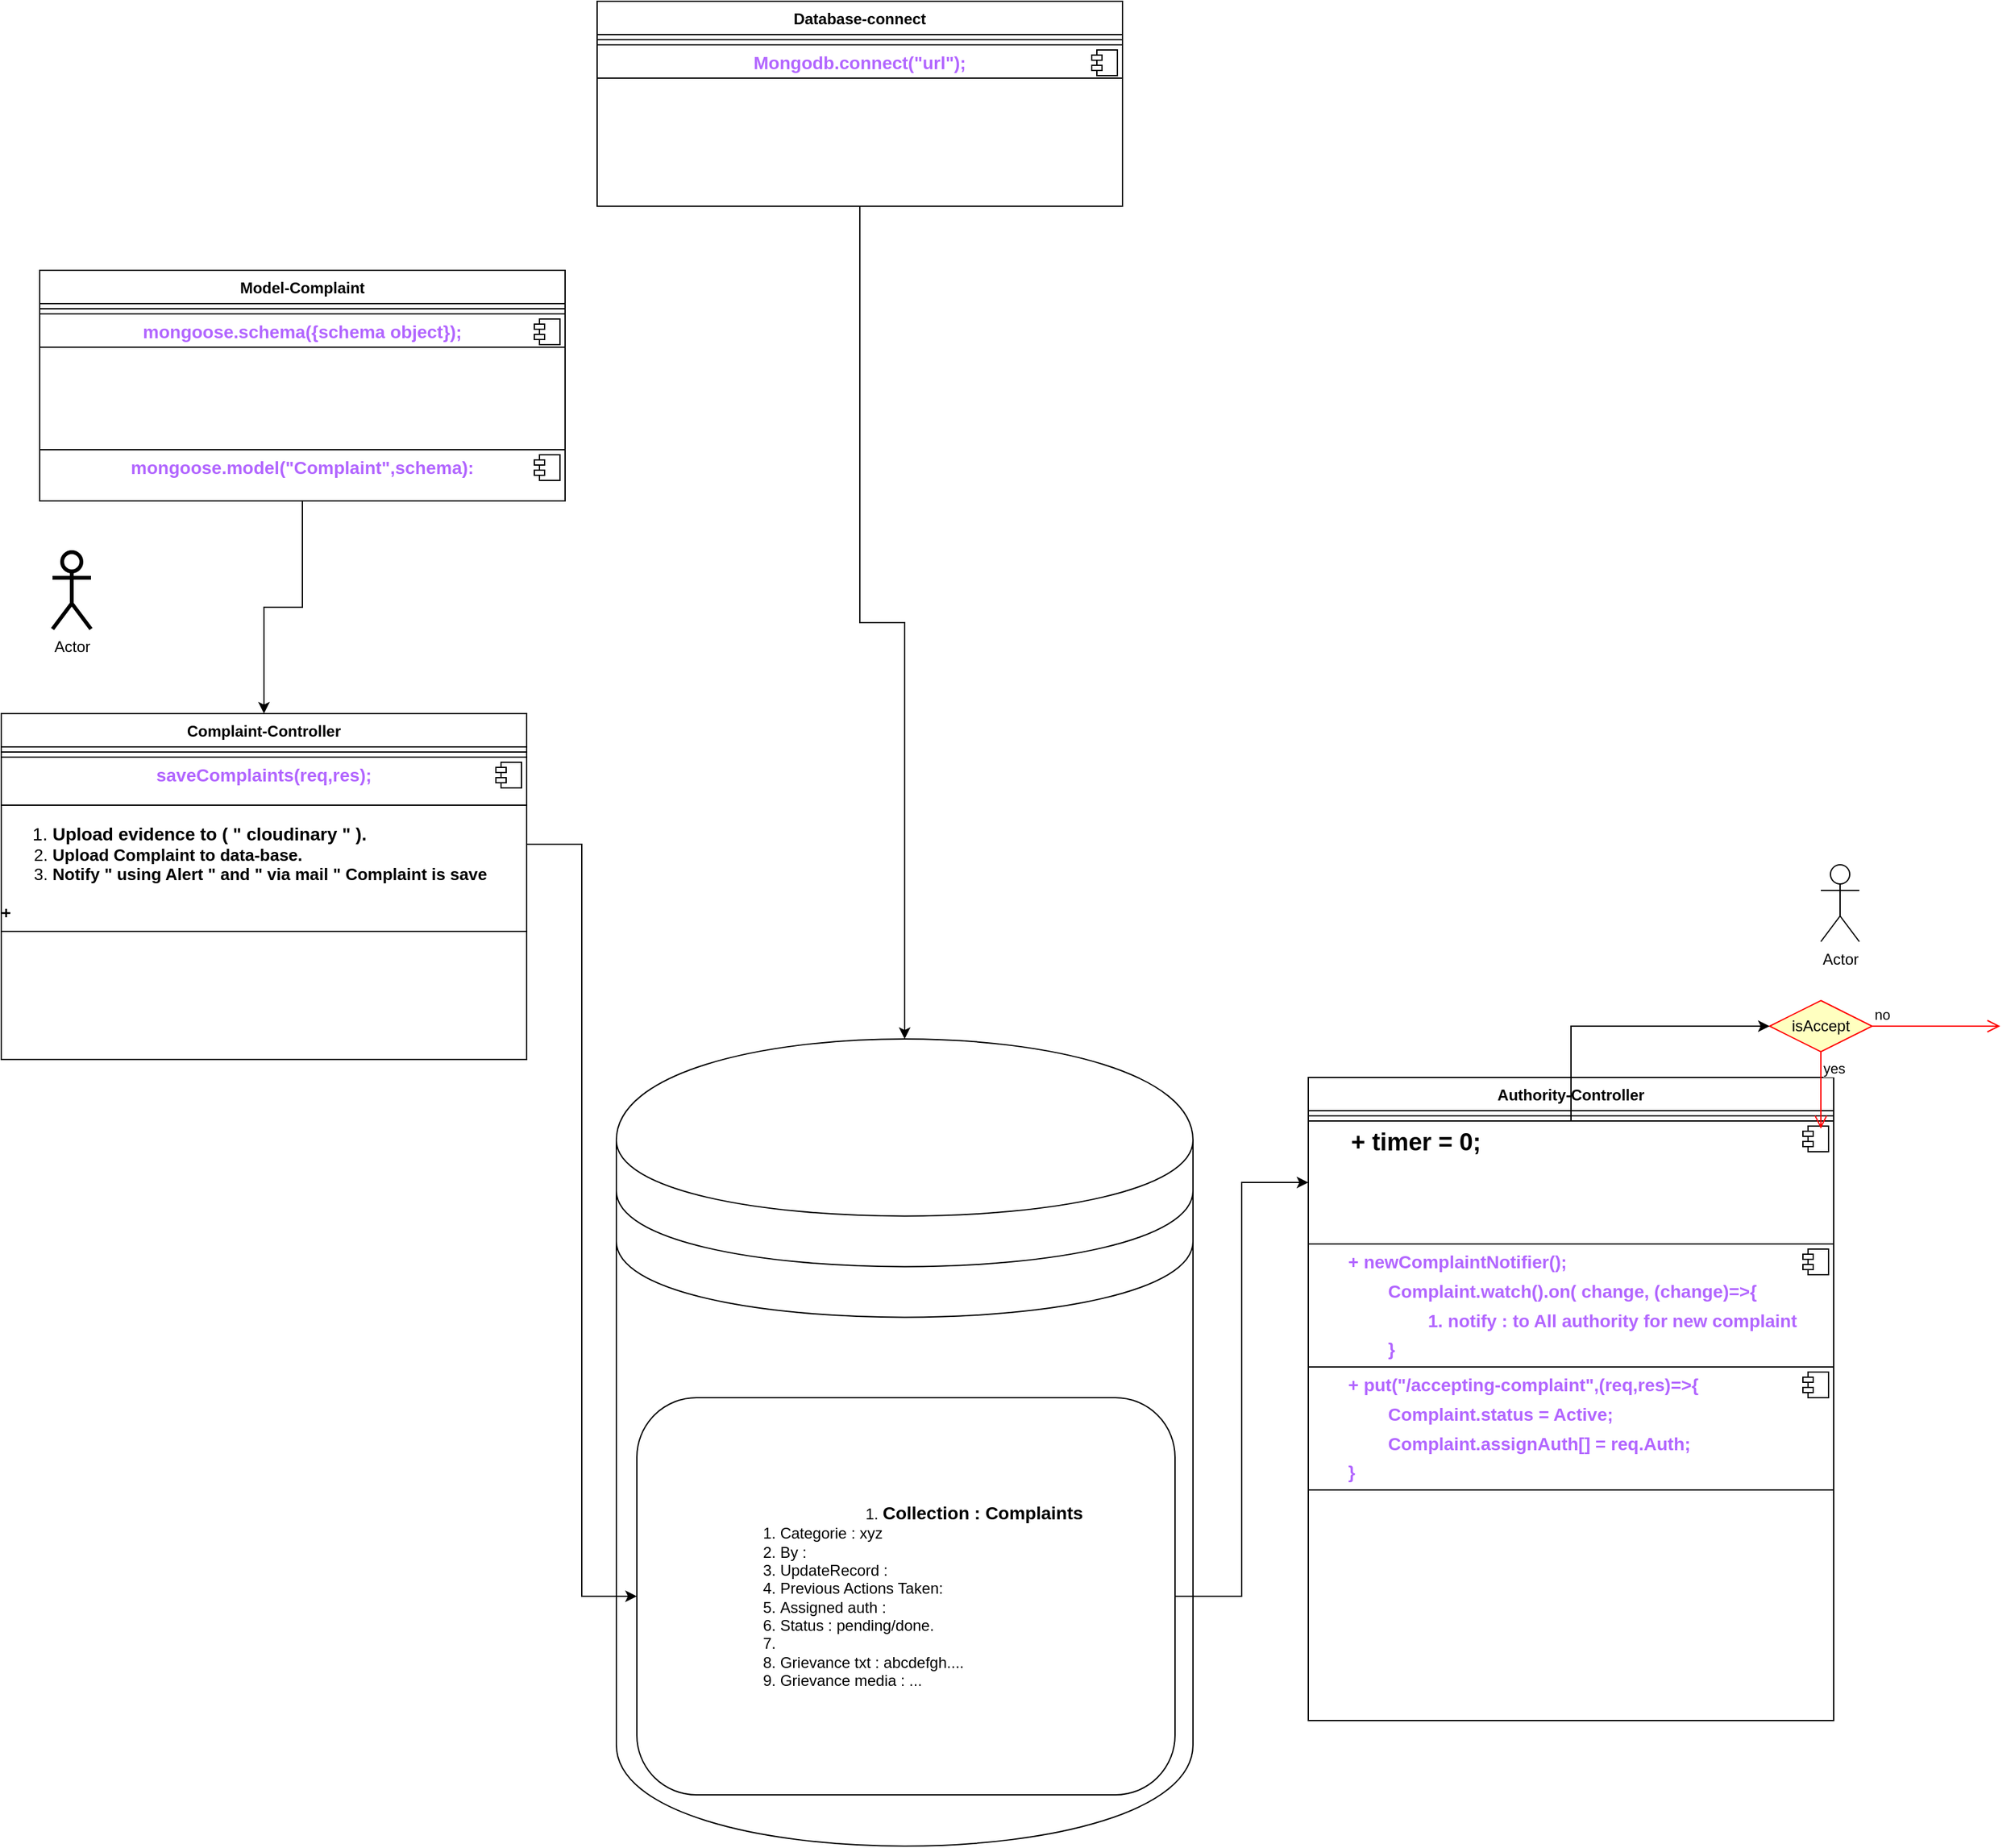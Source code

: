 <mxfile version="24.4.13" type="github">
  <diagram name="Page-1" id="e7e014a7-5840-1c2e-5031-d8a46d1fe8dd">
    <mxGraphModel dx="1050" dy="1479" grid="1" gridSize="10" guides="1" tooltips="1" connect="1" arrows="1" fold="1" page="1" pageScale="1" pageWidth="1169" pageHeight="826" background="none" math="0" shadow="0">
      <root>
        <mxCell id="0" />
        <mxCell id="1" parent="0" />
        <mxCell id="3_WuCKe3sOz0ISbzgZ4V-41" value="Actor" style="shape=umlActor;verticalLabelPosition=bottom;verticalAlign=top;html=1;outlineConnect=0;strokeWidth=3;" parent="1" vertex="1">
          <mxGeometry x="80" y="160" width="30" height="60" as="geometry" />
        </mxCell>
        <mxCell id="3_WuCKe3sOz0ISbzgZ4V-42" value="Complaint-Controller" style="swimlane;fontStyle=1;align=center;verticalAlign=top;childLayout=stackLayout;horizontal=1;startSize=26;horizontalStack=0;resizeParent=1;resizeParentMax=0;resizeLast=0;collapsible=1;marginBottom=0;whiteSpace=wrap;html=1;" parent="1" vertex="1">
          <mxGeometry x="40" y="286" width="410" height="270" as="geometry">
            <mxRectangle x="340" y="140" width="150" height="30" as="alternateBounds" />
          </mxGeometry>
        </mxCell>
        <mxCell id="3_WuCKe3sOz0ISbzgZ4V-44" value="" style="line;strokeWidth=1;fillColor=none;align=left;verticalAlign=middle;spacingTop=-1;spacingLeft=3;spacingRight=3;rotatable=0;labelPosition=right;points=[];portConstraint=eastwest;strokeColor=inherit;" parent="3_WuCKe3sOz0ISbzgZ4V-42" vertex="1">
          <mxGeometry y="26" width="410" height="8" as="geometry" />
        </mxCell>
        <mxCell id="3_WuCKe3sOz0ISbzgZ4V-53" value="&lt;p style=&quot;margin:0px;margin-top:6px;text-align:center;&quot;&gt;&lt;font style=&quot;text-align: left; font-size: 14px;&quot; color=&quot;#b266ff&quot;&gt;&lt;b&gt;saveComplaints(req,res);&lt;/b&gt;&lt;/font&gt;&lt;/p&gt;&lt;div&gt;&lt;ol style=&quot;font-size: 14px;&quot;&gt;&lt;/ol&gt;&lt;/div&gt;&lt;hr size=&quot;1&quot; style=&quot;border-style:solid;&quot;&gt;&lt;ol style=&quot;font-size: 14px;&quot;&gt;&lt;li&gt;&lt;span style=&quot;white-space: pre;&quot;&gt;&lt;b&gt;Upload evidence to ( &quot; cloudinary &quot; ).&lt;/b&gt;&lt;/span&gt;&lt;/li&gt;&lt;li style=&quot;font-size: 13px;&quot;&gt;&lt;span style=&quot;white-space: pre;&quot;&gt;&lt;b&gt;Upload Complaint to data-base.&lt;/b&gt;&lt;/span&gt;&lt;/li&gt;&lt;li style=&quot;font-size: 13px;&quot;&gt;&lt;span style=&quot;white-space: pre;&quot;&gt;&lt;b&gt;Notify &quot; using Alert &quot; and &quot; via mail &quot; Complaint is save&lt;/b&gt;&lt;/span&gt;&lt;/li&gt;&lt;/ol&gt;&lt;div&gt;&lt;span style=&quot;font-size: 13px; white-space: pre;&quot;&gt;&lt;b&gt;+ &lt;/b&gt;&lt;/span&gt;&lt;/div&gt;" style="align=left;overflow=fill;html=1;dropTarget=0;whiteSpace=wrap;" parent="3_WuCKe3sOz0ISbzgZ4V-42" vertex="1">
          <mxGeometry y="34" width="410" height="136" as="geometry" />
        </mxCell>
        <mxCell id="3_WuCKe3sOz0ISbzgZ4V-54" value="" style="shape=component;jettyWidth=8;jettyHeight=4;" parent="3_WuCKe3sOz0ISbzgZ4V-53" vertex="1">
          <mxGeometry x="1" width="20" height="20" relative="1" as="geometry">
            <mxPoint x="-24" y="4" as="offset" />
          </mxGeometry>
        </mxCell>
        <mxCell id="3_WuCKe3sOz0ISbzgZ4V-45" value="&lt;div style=&quot;&quot;&gt;&lt;div&gt;&lt;span style=&quot;font-size: 14px;&quot;&gt;&lt;br&gt;&lt;/span&gt;&lt;/div&gt;&lt;/div&gt;" style="text;strokeColor=none;fillColor=none;align=left;verticalAlign=top;spacingLeft=4;spacingRight=4;overflow=hidden;rotatable=0;points=[[0,0.5],[1,0.5]];portConstraint=eastwest;whiteSpace=wrap;html=1;" parent="3_WuCKe3sOz0ISbzgZ4V-42" vertex="1">
          <mxGeometry y="170" width="410" height="100" as="geometry" />
        </mxCell>
        <mxCell id="3_WuCKe3sOz0ISbzgZ4V-51" style="edgeStyle=orthogonalEdgeStyle;rounded=0;orthogonalLoop=1;jettySize=auto;html=1;exitX=1;exitY=0.5;exitDx=0;exitDy=0;" parent="3_WuCKe3sOz0ISbzgZ4V-42" source="3_WuCKe3sOz0ISbzgZ4V-45" target="3_WuCKe3sOz0ISbzgZ4V-45" edge="1">
          <mxGeometry relative="1" as="geometry" />
        </mxCell>
        <mxCell id="3_WuCKe3sOz0ISbzgZ4V-52" value="&lt;div style=&quot;padding-top: 10px;&quot;&gt;&lt;span style=&quot;background-color: initial;&quot;&gt;&lt;b&gt;&lt;font style=&quot;font-size: 14px;&quot;&gt;Grievance&lt;/font&gt;&lt;/b&gt;&lt;/span&gt;&lt;/div&gt;" style="shape=datastore;whiteSpace=wrap;html=1;align=center;" parent="1" vertex="1">
          <mxGeometry x="520" y="540" width="450" height="630" as="geometry" />
        </mxCell>
        <mxCell id="3_WuCKe3sOz0ISbzgZ4V-89" style="edgeStyle=orthogonalEdgeStyle;rounded=0;orthogonalLoop=1;jettySize=auto;html=1;" parent="1" source="3_WuCKe3sOz0ISbzgZ4V-55" target="3_WuCKe3sOz0ISbzgZ4V-52" edge="1">
          <mxGeometry relative="1" as="geometry" />
        </mxCell>
        <mxCell id="3_WuCKe3sOz0ISbzgZ4V-55" value="&lt;font style=&quot;font-size: 12px;&quot;&gt;Database-connect&lt;/font&gt;" style="swimlane;fontStyle=1;align=center;verticalAlign=top;childLayout=stackLayout;horizontal=1;startSize=26;horizontalStack=0;resizeParent=1;resizeParentMax=0;resizeLast=0;collapsible=1;marginBottom=0;whiteSpace=wrap;html=1;" parent="1" vertex="1">
          <mxGeometry x="505" y="-270" width="410" height="160" as="geometry">
            <mxRectangle x="340" y="140" width="150" height="30" as="alternateBounds" />
          </mxGeometry>
        </mxCell>
        <mxCell id="3_WuCKe3sOz0ISbzgZ4V-56" value="" style="line;strokeWidth=1;fillColor=none;align=left;verticalAlign=middle;spacingTop=-1;spacingLeft=3;spacingRight=3;rotatable=0;labelPosition=right;points=[];portConstraint=eastwest;strokeColor=inherit;" parent="3_WuCKe3sOz0ISbzgZ4V-55" vertex="1">
          <mxGeometry y="26" width="410" height="8" as="geometry" />
        </mxCell>
        <mxCell id="3_WuCKe3sOz0ISbzgZ4V-57" value="&lt;p style=&quot;margin:0px;margin-top:6px;text-align:center;&quot;&gt;&lt;font style=&quot;text-align: left; font-size: 14px;&quot; color=&quot;#b266ff&quot;&gt;&lt;b&gt;Mongodb.connect(&quot;url&quot;);&lt;/b&gt;&lt;/font&gt;&lt;/p&gt;" style="align=left;overflow=fill;html=1;dropTarget=0;whiteSpace=wrap;" parent="3_WuCKe3sOz0ISbzgZ4V-55" vertex="1">
          <mxGeometry y="34" width="410" height="26" as="geometry" />
        </mxCell>
        <mxCell id="3_WuCKe3sOz0ISbzgZ4V-58" value="" style="shape=component;jettyWidth=8;jettyHeight=4;" parent="3_WuCKe3sOz0ISbzgZ4V-57" vertex="1">
          <mxGeometry x="1" width="20" height="20" relative="1" as="geometry">
            <mxPoint x="-24" y="4" as="offset" />
          </mxGeometry>
        </mxCell>
        <mxCell id="3_WuCKe3sOz0ISbzgZ4V-59" value="&lt;div style=&quot;&quot;&gt;&lt;div&gt;&lt;span style=&quot;font-size: 14px;&quot;&gt;&lt;br&gt;&lt;/span&gt;&lt;/div&gt;&lt;/div&gt;" style="text;strokeColor=none;fillColor=none;align=left;verticalAlign=top;spacingLeft=4;spacingRight=4;overflow=hidden;rotatable=0;points=[[0,0.5],[1,0.5]];portConstraint=eastwest;whiteSpace=wrap;html=1;" parent="3_WuCKe3sOz0ISbzgZ4V-55" vertex="1">
          <mxGeometry y="60" width="410" height="100" as="geometry" />
        </mxCell>
        <mxCell id="3_WuCKe3sOz0ISbzgZ4V-60" style="edgeStyle=orthogonalEdgeStyle;rounded=0;orthogonalLoop=1;jettySize=auto;html=1;exitX=1;exitY=0.5;exitDx=0;exitDy=0;" parent="3_WuCKe3sOz0ISbzgZ4V-55" source="3_WuCKe3sOz0ISbzgZ4V-59" target="3_WuCKe3sOz0ISbzgZ4V-59" edge="1">
          <mxGeometry relative="1" as="geometry" />
        </mxCell>
        <mxCell id="3_WuCKe3sOz0ISbzgZ4V-87" style="edgeStyle=orthogonalEdgeStyle;rounded=0;orthogonalLoop=1;jettySize=auto;html=1;entryX=0;entryY=0.5;entryDx=0;entryDy=0;" parent="1" source="3_WuCKe3sOz0ISbzgZ4V-66" target="3_WuCKe3sOz0ISbzgZ4V-81" edge="1">
          <mxGeometry relative="1" as="geometry" />
        </mxCell>
        <mxCell id="3_WuCKe3sOz0ISbzgZ4V-66" value="&lt;ol&gt;&lt;ol&gt;&lt;ol&gt;&lt;li style=&quot;text-align: left;&quot;&gt;&lt;font size=&quot;1&quot;&gt;&lt;b style=&quot;font-size: 14px;&quot;&gt;Collection : Complaints&lt;/b&gt;&lt;/font&gt;&lt;/li&gt;&lt;/ol&gt;&lt;/ol&gt;&lt;li style=&quot;text-align: left;&quot;&gt;&lt;span style=&quot;white-space-collapse: preserve;&quot;&gt;Categorie : xyz&lt;/span&gt;&lt;/li&gt;&lt;li style=&quot;text-align: left;&quot;&gt;&lt;span style=&quot;white-space-collapse: preserve;&quot;&gt;By :&lt;/span&gt;&lt;/li&gt;&lt;li style=&quot;text-align: left;&quot;&gt;&lt;span style=&quot;white-space-collapse: preserve;&quot;&gt;UpdateRecord : &lt;/span&gt;&lt;/li&gt;&lt;li style=&quot;text-align: left;&quot;&gt;&lt;span style=&quot;white-space-collapse: preserve;&quot;&gt;Previous Actions Taken:&lt;/span&gt;&lt;/li&gt;&lt;li style=&quot;text-align: left;&quot;&gt;&lt;span style=&quot;white-space-collapse: preserve;&quot;&gt;Assigned auth : &lt;/span&gt;&lt;/li&gt;&lt;li style=&quot;text-align: left;&quot;&gt;&lt;span style=&quot;white-space-collapse: preserve;&quot;&gt;Status : pending/done.&lt;/span&gt;&lt;/li&gt;&lt;li style=&quot;text-align: left;&quot;&gt;&lt;span style=&quot;white-space-collapse: preserve;&quot;&gt;&lt;br&gt;&lt;/span&gt;&lt;/li&gt;&lt;li style=&quot;text-align: left;&quot;&gt;&lt;span style=&quot;white-space-collapse: preserve;&quot;&gt;Grievance txt : abcdefgh....&lt;/span&gt;&lt;/li&gt;&lt;li style=&quot;text-align: left;&quot;&gt;&lt;span style=&quot;white-space-collapse: preserve;&quot;&gt;Grievance media : ...&lt;/span&gt;&lt;/li&gt;&lt;/ol&gt;&lt;div&gt;&lt;span&gt;&lt;/span&gt;&lt;/div&gt;" style="rounded=1;whiteSpace=wrap;html=1;" parent="1" vertex="1">
          <mxGeometry x="536" y="820" width="420" height="310" as="geometry" />
        </mxCell>
        <mxCell id="3_WuCKe3sOz0ISbzgZ4V-68" value="&lt;font style=&quot;font-size: 12px;&quot;&gt;Model-Complaint&lt;/font&gt;" style="swimlane;fontStyle=1;align=center;verticalAlign=top;childLayout=stackLayout;horizontal=1;startSize=26;horizontalStack=0;resizeParent=1;resizeParentMax=0;resizeLast=0;collapsible=1;marginBottom=0;whiteSpace=wrap;html=1;" parent="1" vertex="1">
          <mxGeometry x="70" y="-60" width="410" height="180" as="geometry">
            <mxRectangle x="340" y="140" width="150" height="30" as="alternateBounds" />
          </mxGeometry>
        </mxCell>
        <mxCell id="3_WuCKe3sOz0ISbzgZ4V-69" value="" style="line;strokeWidth=1;fillColor=none;align=left;verticalAlign=middle;spacingTop=-1;spacingLeft=3;spacingRight=3;rotatable=0;labelPosition=right;points=[];portConstraint=eastwest;strokeColor=inherit;" parent="3_WuCKe3sOz0ISbzgZ4V-68" vertex="1">
          <mxGeometry y="26" width="410" height="8" as="geometry" />
        </mxCell>
        <mxCell id="3_WuCKe3sOz0ISbzgZ4V-70" value="&lt;p style=&quot;margin:0px;margin-top:6px;text-align:center;&quot;&gt;&lt;font style=&quot;text-align: left; font-size: 14px;&quot; color=&quot;#b266ff&quot;&gt;&lt;b&gt;mongoose.schema({schema object});&lt;/b&gt;&lt;/font&gt;&lt;/p&gt;" style="align=left;overflow=fill;html=1;dropTarget=0;whiteSpace=wrap;" parent="3_WuCKe3sOz0ISbzgZ4V-68" vertex="1">
          <mxGeometry y="34" width="410" height="26" as="geometry" />
        </mxCell>
        <mxCell id="3_WuCKe3sOz0ISbzgZ4V-71" value="" style="shape=component;jettyWidth=8;jettyHeight=4;" parent="3_WuCKe3sOz0ISbzgZ4V-70" vertex="1">
          <mxGeometry x="1" width="20" height="20" relative="1" as="geometry">
            <mxPoint x="-24" y="4" as="offset" />
          </mxGeometry>
        </mxCell>
        <mxCell id="3_WuCKe3sOz0ISbzgZ4V-72" value="&lt;div style=&quot;&quot;&gt;&lt;div&gt;&lt;span style=&quot;font-size: 14px;&quot;&gt;&lt;br&gt;&lt;/span&gt;&lt;/div&gt;&lt;/div&gt;" style="text;strokeColor=none;fillColor=none;align=left;verticalAlign=top;spacingLeft=4;spacingRight=4;overflow=hidden;rotatable=0;points=[[0,0.5],[1,0.5]];portConstraint=eastwest;whiteSpace=wrap;html=1;" parent="3_WuCKe3sOz0ISbzgZ4V-68" vertex="1">
          <mxGeometry y="60" width="410" height="80" as="geometry" />
        </mxCell>
        <mxCell id="3_WuCKe3sOz0ISbzgZ4V-73" style="edgeStyle=orthogonalEdgeStyle;rounded=0;orthogonalLoop=1;jettySize=auto;html=1;exitX=1;exitY=0.5;exitDx=0;exitDy=0;" parent="3_WuCKe3sOz0ISbzgZ4V-68" source="3_WuCKe3sOz0ISbzgZ4V-72" target="3_WuCKe3sOz0ISbzgZ4V-72" edge="1">
          <mxGeometry relative="1" as="geometry" />
        </mxCell>
        <mxCell id="3_WuCKe3sOz0ISbzgZ4V-74" value="&lt;p style=&quot;margin: 6px 0px 0px; text-align: center;&quot;&gt;&lt;font style=&quot;text-align: left; font-size: 14px;&quot; color=&quot;#b266ff&quot;&gt;&lt;b&gt;mongoose.model(&quot;Complaint&quot;,schema):&lt;/b&gt;&lt;/font&gt;&lt;/p&gt;" style="align=left;overflow=fill;html=1;dropTarget=0;whiteSpace=wrap;" parent="3_WuCKe3sOz0ISbzgZ4V-68" vertex="1">
          <mxGeometry y="140" width="410" height="40" as="geometry" />
        </mxCell>
        <mxCell id="3_WuCKe3sOz0ISbzgZ4V-75" value="" style="shape=component;jettyWidth=8;jettyHeight=4;" parent="3_WuCKe3sOz0ISbzgZ4V-74" vertex="1">
          <mxGeometry x="1" width="20" height="20" relative="1" as="geometry">
            <mxPoint x="-24" y="4" as="offset" />
          </mxGeometry>
        </mxCell>
        <mxCell id="3_WuCKe3sOz0ISbzgZ4V-77" style="edgeStyle=orthogonalEdgeStyle;rounded=0;orthogonalLoop=1;jettySize=auto;html=1;entryX=0.5;entryY=0;entryDx=0;entryDy=0;" parent="1" source="3_WuCKe3sOz0ISbzgZ4V-74" target="3_WuCKe3sOz0ISbzgZ4V-42" edge="1">
          <mxGeometry relative="1" as="geometry" />
        </mxCell>
        <mxCell id="3_WuCKe3sOz0ISbzgZ4V-79" value="&lt;font style=&quot;font-size: 12px;&quot;&gt;Authority-Controller&lt;/font&gt;" style="swimlane;fontStyle=1;align=center;verticalAlign=top;childLayout=stackLayout;horizontal=1;startSize=26;horizontalStack=0;resizeParent=1;resizeParentMax=0;resizeLast=0;collapsible=1;marginBottom=0;whiteSpace=wrap;html=1;" parent="1" vertex="1">
          <mxGeometry x="1060" y="570" width="410" height="502" as="geometry">
            <mxRectangle x="340" y="140" width="150" height="30" as="alternateBounds" />
          </mxGeometry>
        </mxCell>
        <mxCell id="3_WuCKe3sOz0ISbzgZ4V-80" value="" style="line;strokeWidth=1;fillColor=none;align=left;verticalAlign=middle;spacingTop=-1;spacingLeft=3;spacingRight=3;rotatable=0;labelPosition=right;points=[];portConstraint=eastwest;strokeColor=inherit;" parent="3_WuCKe3sOz0ISbzgZ4V-79" vertex="1">
          <mxGeometry y="26" width="410" height="8" as="geometry" />
        </mxCell>
        <mxCell id="3_WuCKe3sOz0ISbzgZ4V-81" value="&lt;p style=&quot;text-align: left; margin: 6px 0px 0px;&quot;&gt;&lt;span style=&quot;white-space: pre; font-size: 15px;&quot;&gt;&#x9;&lt;/span&gt;&lt;font size=&quot;1&quot;&gt;&lt;b style=&quot;font-size: 19px;&quot;&gt;+ timer = 0;&lt;/b&gt;&lt;/font&gt;&lt;br&gt;&lt;/p&gt;" style="align=left;overflow=fill;html=1;dropTarget=0;whiteSpace=wrap;" parent="3_WuCKe3sOz0ISbzgZ4V-79" vertex="1">
          <mxGeometry y="34" width="410" height="96" as="geometry" />
        </mxCell>
        <mxCell id="3_WuCKe3sOz0ISbzgZ4V-82" value="" style="shape=component;jettyWidth=8;jettyHeight=4;" parent="3_WuCKe3sOz0ISbzgZ4V-81" vertex="1">
          <mxGeometry x="1" width="20" height="20" relative="1" as="geometry">
            <mxPoint x="-24" y="4" as="offset" />
          </mxGeometry>
        </mxCell>
        <mxCell id="3_WuCKe3sOz0ISbzgZ4V-84" style="edgeStyle=orthogonalEdgeStyle;rounded=0;orthogonalLoop=1;jettySize=auto;html=1;exitX=1;exitY=0.5;exitDx=0;exitDy=0;" parent="3_WuCKe3sOz0ISbzgZ4V-79" source="3_WuCKe3sOz0ISbzgZ4V-83" target="3_WuCKe3sOz0ISbzgZ4V-83" edge="1">
          <mxGeometry relative="1" as="geometry" />
        </mxCell>
        <mxCell id="IhhYe4YcLu-dkBaRPtam-1" value="&lt;p style=&quot;margin: 6px 0px 0px;&quot;&gt;&lt;font color=&quot;#b266ff&quot;&gt;&lt;span style=&quot;font-size: 14px;&quot;&gt;&lt;b&gt;&lt;span style=&quot;white-space: pre;&quot;&gt;&#x9;&lt;/span&gt;+ newComplaintNotifier();&lt;/b&gt;&lt;/span&gt;&lt;/font&gt;&lt;/p&gt;&lt;p style=&quot;margin: 6px 0px 0px;&quot;&gt;&lt;b style=&quot;font-size: 14px; color: rgb(178, 102, 255); background-color: initial;&quot;&gt;&lt;span style=&quot;white-space: pre;&quot;&gt;&#x9;&lt;/span&gt;&lt;span style=&quot;white-space: pre;&quot;&gt;&#x9;&lt;/span&gt;Complaint.watch().on( change, (change)=&amp;gt;{&lt;/b&gt;&lt;/p&gt;&lt;p style=&quot;margin: 6px 0px 0px;&quot;&gt;&lt;b style=&quot;font-size: 14px; color: rgb(178, 102, 255); background-color: initial;&quot;&gt;&lt;span style=&quot;white-space: pre;&quot;&gt;&#x9;&lt;/span&gt;&lt;span style=&quot;white-space: pre;&quot;&gt;&#x9;&lt;/span&gt;&lt;span style=&quot;white-space: pre;&quot;&gt;&#x9;&lt;/span&gt;1. notify : to All authority for new complaint&lt;/b&gt;&lt;/p&gt;&lt;p style=&quot;margin: 6px 0px 0px;&quot;&gt;&lt;b style=&quot;font-size: 14px; color: rgb(178, 102, 255); background-color: initial;&quot;&gt;&lt;span style=&quot;white-space: pre;&quot;&gt;&#x9;&lt;/span&gt;&lt;span style=&quot;white-space: pre;&quot;&gt;&#x9;&lt;/span&gt;}&lt;/b&gt;&lt;/p&gt;&lt;p style=&quot;text-align: left; margin: 6px 0px 0px;&quot;&gt;&lt;/p&gt;&lt;p style=&quot;text-align: left; margin: 6px 0px 0px;&quot;&gt;&lt;/p&gt;&lt;p style=&quot;text-align: left; margin: 6px 0px 0px;&quot;&gt;&lt;/p&gt;" style="align=left;overflow=fill;html=1;dropTarget=0;whiteSpace=wrap;" vertex="1" parent="3_WuCKe3sOz0ISbzgZ4V-79">
          <mxGeometry y="130" width="410" height="96" as="geometry" />
        </mxCell>
        <mxCell id="IhhYe4YcLu-dkBaRPtam-2" value="" style="shape=component;jettyWidth=8;jettyHeight=4;" vertex="1" parent="IhhYe4YcLu-dkBaRPtam-1">
          <mxGeometry x="1" width="20" height="20" relative="1" as="geometry">
            <mxPoint x="-24" y="4" as="offset" />
          </mxGeometry>
        </mxCell>
        <mxCell id="IhhYe4YcLu-dkBaRPtam-3" value="&lt;p style=&quot;text-align: left; margin: 6px 0px 0px;&quot;&gt;&lt;font color=&quot;#b266ff&quot;&gt;&lt;span style=&quot;font-size: 14px;&quot;&gt;&lt;b&gt;&lt;span style=&quot;white-space: pre;&quot;&gt;&#x9;&lt;/span&gt;+ put(&quot;/accepting-complaint&quot;,(req,res)=&amp;gt;{&lt;/b&gt;&lt;/span&gt;&lt;/font&gt;&lt;/p&gt;&lt;p style=&quot;text-align: left; margin: 6px 0px 0px;&quot;&gt;&lt;font color=&quot;#b266ff&quot;&gt;&lt;span style=&quot;font-size: 14px;&quot;&gt;&lt;b&gt;&lt;span style=&quot;white-space: pre;&quot;&gt;&#x9;&lt;/span&gt;&lt;span style=&quot;white-space: pre;&quot;&gt;&#x9;&lt;/span&gt;Complaint.status = Active;&lt;br&gt;&lt;/b&gt;&lt;/span&gt;&lt;/font&gt;&lt;/p&gt;&lt;p style=&quot;text-align: left; margin: 6px 0px 0px;&quot;&gt;&lt;font color=&quot;#b266ff&quot;&gt;&lt;span style=&quot;font-size: 14px;&quot;&gt;&lt;b&gt;&lt;span style=&quot;white-space: pre;&quot;&gt;&#x9;&lt;/span&gt;&lt;span style=&quot;white-space: pre;&quot;&gt;&#x9;&lt;/span&gt;Complaint.assignAuth[] = req.Auth;&lt;br&gt;&lt;/b&gt;&lt;/span&gt;&lt;/font&gt;&lt;/p&gt;&lt;p style=&quot;text-align: left; margin: 6px 0px 0px;&quot;&gt;&lt;font color=&quot;#b266ff&quot;&gt;&lt;span style=&quot;font-size: 14px;&quot;&gt;&lt;b&gt;&lt;span style=&quot;white-space: pre;&quot;&gt;&#x9;&lt;/span&gt;}&lt;/b&gt;&lt;/span&gt;&lt;/font&gt;&lt;/p&gt;&lt;p style=&quot;text-align: left; margin: 6px 0px 0px;&quot;&gt;&lt;/p&gt;&lt;p style=&quot;text-align: left; margin: 6px 0px 0px;&quot;&gt;&lt;/p&gt;&lt;p style=&quot;text-align: left; margin: 6px 0px 0px;&quot;&gt;&lt;/p&gt;" style="align=left;overflow=fill;html=1;dropTarget=0;whiteSpace=wrap;" vertex="1" parent="3_WuCKe3sOz0ISbzgZ4V-79">
          <mxGeometry y="226" width="410" height="96" as="geometry" />
        </mxCell>
        <mxCell id="IhhYe4YcLu-dkBaRPtam-4" value="" style="shape=component;jettyWidth=8;jettyHeight=4;" vertex="1" parent="IhhYe4YcLu-dkBaRPtam-3">
          <mxGeometry x="1" width="20" height="20" relative="1" as="geometry">
            <mxPoint x="-24" y="4" as="offset" />
          </mxGeometry>
        </mxCell>
        <mxCell id="3_WuCKe3sOz0ISbzgZ4V-83" value="&lt;div style=&quot;&quot;&gt;&lt;div&gt;&lt;span style=&quot;font-size: 14px;&quot;&gt;&lt;br&gt;&lt;/span&gt;&lt;/div&gt;&lt;/div&gt;" style="text;strokeColor=none;fillColor=none;align=left;verticalAlign=top;spacingLeft=4;spacingRight=4;overflow=hidden;rotatable=0;points=[[0,0.5],[1,0.5]];portConstraint=eastwest;whiteSpace=wrap;html=1;" parent="3_WuCKe3sOz0ISbzgZ4V-79" vertex="1">
          <mxGeometry y="322" width="410" height="180" as="geometry" />
        </mxCell>
        <mxCell id="3_WuCKe3sOz0ISbzgZ4V-88" style="edgeStyle=orthogonalEdgeStyle;rounded=0;orthogonalLoop=1;jettySize=auto;html=1;entryX=0;entryY=0.5;entryDx=0;entryDy=0;" parent="1" source="3_WuCKe3sOz0ISbzgZ4V-53" target="3_WuCKe3sOz0ISbzgZ4V-66" edge="1">
          <mxGeometry relative="1" as="geometry" />
        </mxCell>
        <mxCell id="3_WuCKe3sOz0ISbzgZ4V-94" value="isAccept" style="rhombus;whiteSpace=wrap;html=1;fontColor=#000000;fillColor=#ffffc0;strokeColor=#ff0000;" parent="1" vertex="1">
          <mxGeometry x="1420" y="510" width="80" height="40" as="geometry" />
        </mxCell>
        <mxCell id="3_WuCKe3sOz0ISbzgZ4V-95" value="no" style="edgeStyle=orthogonalEdgeStyle;html=1;align=left;verticalAlign=bottom;endArrow=open;endSize=8;strokeColor=#ff0000;rounded=0;" parent="1" source="3_WuCKe3sOz0ISbzgZ4V-94" edge="1">
          <mxGeometry x="-1" relative="1" as="geometry">
            <mxPoint x="1600" y="530" as="targetPoint" />
          </mxGeometry>
        </mxCell>
        <mxCell id="3_WuCKe3sOz0ISbzgZ4V-96" value="yes" style="edgeStyle=orthogonalEdgeStyle;html=1;align=left;verticalAlign=top;endArrow=open;endSize=8;strokeColor=#ff0000;rounded=0;" parent="1" source="3_WuCKe3sOz0ISbzgZ4V-94" edge="1">
          <mxGeometry x="-1" relative="1" as="geometry">
            <mxPoint x="1460" y="610" as="targetPoint" />
          </mxGeometry>
        </mxCell>
        <mxCell id="3_WuCKe3sOz0ISbzgZ4V-97" style="edgeStyle=orthogonalEdgeStyle;rounded=0;orthogonalLoop=1;jettySize=auto;html=1;entryX=0;entryY=0.5;entryDx=0;entryDy=0;" parent="1" source="3_WuCKe3sOz0ISbzgZ4V-81" target="3_WuCKe3sOz0ISbzgZ4V-94" edge="1">
          <mxGeometry relative="1" as="geometry" />
        </mxCell>
        <mxCell id="4Sl2rFciPE8d8SWGaffe-1" value="Actor" style="shape=umlActor;verticalLabelPosition=bottom;verticalAlign=top;html=1;outlineConnect=0;" parent="1" vertex="1">
          <mxGeometry x="1460" y="404" width="30" height="60" as="geometry" />
        </mxCell>
      </root>
    </mxGraphModel>
  </diagram>
</mxfile>

